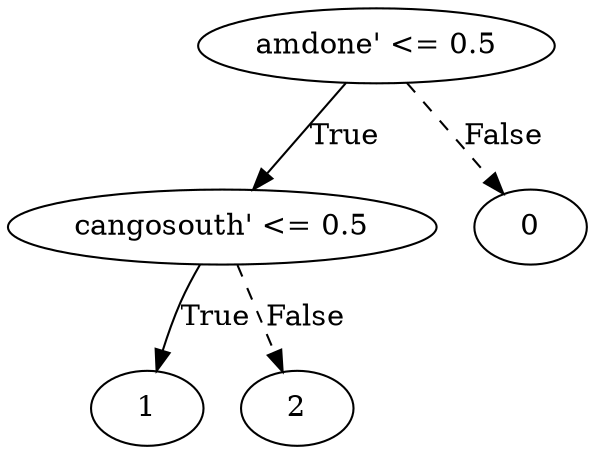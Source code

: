 digraph {
0 [label="amdone' <= 0.5"];
1 [label="cangosouth' <= 0.5"];
2 [label="1"];
1 -> 2 [label="True"];
3 [label="2"];
1 -> 3 [style="dashed", label="False"];
0 -> 1 [label="True"];
4 [label="0"];
0 -> 4 [style="dashed", label="False"];

}